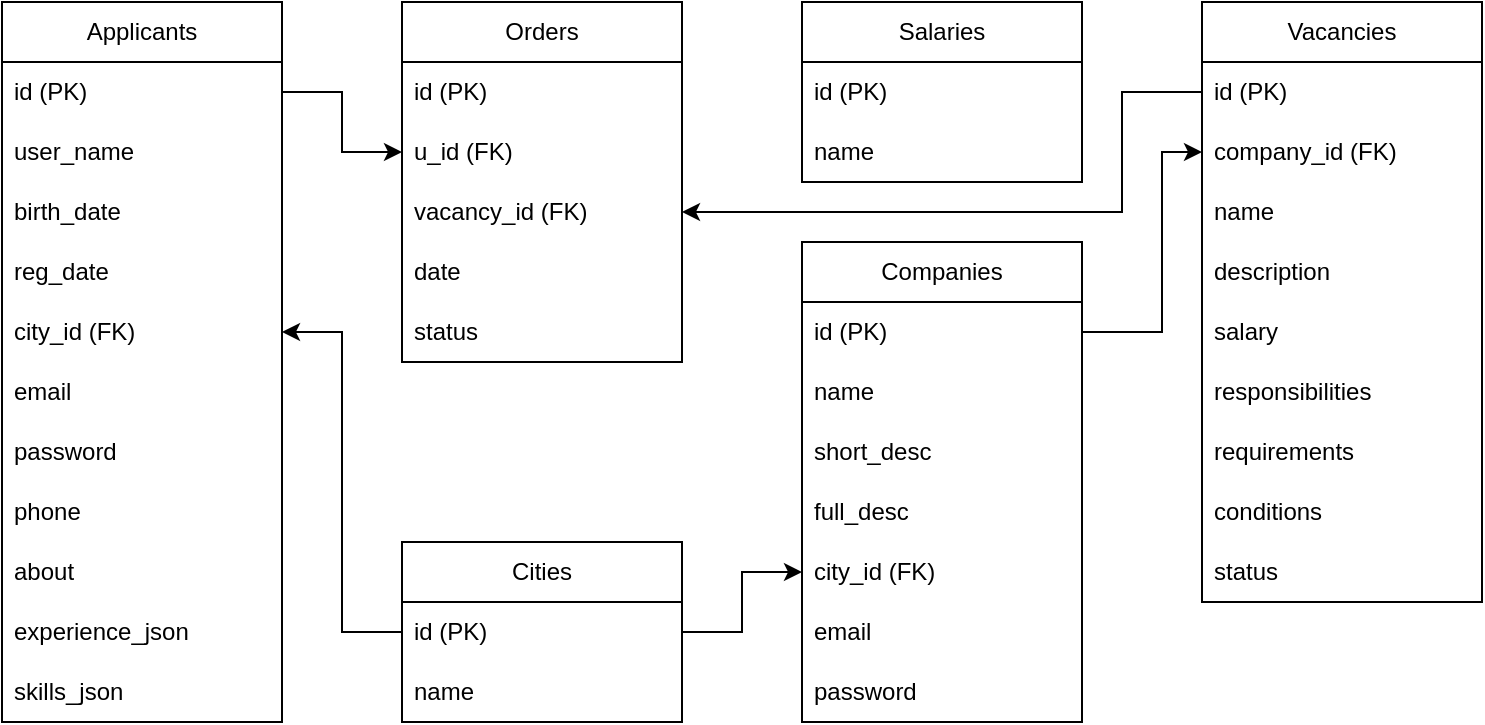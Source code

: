 <mxfile version="27.0.5">
  <diagram name="Страница — 1" id="dsvYQrkAPo9mKPUKMOly">
    <mxGraphModel dx="1042" dy="660" grid="0" gridSize="10" guides="1" tooltips="1" connect="1" arrows="1" fold="1" page="1" pageScale="1" pageWidth="1169" pageHeight="827" math="0" shadow="0">
      <root>
        <mxCell id="0" />
        <mxCell id="1" parent="0" />
        <mxCell id="5_xkbFRcTsTj1tmau69A-1" value="Applicants" style="swimlane;fontStyle=0;childLayout=stackLayout;horizontal=1;startSize=30;horizontalStack=0;resizeParent=1;resizeParentMax=0;resizeLast=0;collapsible=1;marginBottom=0;whiteSpace=wrap;html=1;" vertex="1" parent="1">
          <mxGeometry x="40" y="40" width="140" height="360" as="geometry" />
        </mxCell>
        <mxCell id="5_xkbFRcTsTj1tmau69A-2" value="id (PK)" style="text;strokeColor=none;fillColor=none;align=left;verticalAlign=middle;spacingLeft=4;spacingRight=4;overflow=hidden;points=[[0,0.5],[1,0.5]];portConstraint=eastwest;rotatable=0;whiteSpace=wrap;html=1;" vertex="1" parent="5_xkbFRcTsTj1tmau69A-1">
          <mxGeometry y="30" width="140" height="30" as="geometry" />
        </mxCell>
        <mxCell id="5_xkbFRcTsTj1tmau69A-3" value="user_name" style="text;strokeColor=none;fillColor=none;align=left;verticalAlign=middle;spacingLeft=4;spacingRight=4;overflow=hidden;points=[[0,0.5],[1,0.5]];portConstraint=eastwest;rotatable=0;whiteSpace=wrap;html=1;" vertex="1" parent="5_xkbFRcTsTj1tmau69A-1">
          <mxGeometry y="60" width="140" height="30" as="geometry" />
        </mxCell>
        <mxCell id="5_xkbFRcTsTj1tmau69A-4" value="birth_date" style="text;strokeColor=none;fillColor=none;align=left;verticalAlign=middle;spacingLeft=4;spacingRight=4;overflow=hidden;points=[[0,0.5],[1,0.5]];portConstraint=eastwest;rotatable=0;whiteSpace=wrap;html=1;" vertex="1" parent="5_xkbFRcTsTj1tmau69A-1">
          <mxGeometry y="90" width="140" height="30" as="geometry" />
        </mxCell>
        <mxCell id="5_xkbFRcTsTj1tmau69A-5" value="reg_date" style="text;strokeColor=none;fillColor=none;align=left;verticalAlign=middle;spacingLeft=4;spacingRight=4;overflow=hidden;points=[[0,0.5],[1,0.5]];portConstraint=eastwest;rotatable=0;whiteSpace=wrap;html=1;" vertex="1" parent="5_xkbFRcTsTj1tmau69A-1">
          <mxGeometry y="120" width="140" height="30" as="geometry" />
        </mxCell>
        <mxCell id="5_xkbFRcTsTj1tmau69A-6" value="city_id (FK)" style="text;strokeColor=none;fillColor=none;align=left;verticalAlign=middle;spacingLeft=4;spacingRight=4;overflow=hidden;points=[[0,0.5],[1,0.5]];portConstraint=eastwest;rotatable=0;whiteSpace=wrap;html=1;" vertex="1" parent="5_xkbFRcTsTj1tmau69A-1">
          <mxGeometry y="150" width="140" height="30" as="geometry" />
        </mxCell>
        <mxCell id="5_xkbFRcTsTj1tmau69A-7" value="email" style="text;strokeColor=none;fillColor=none;align=left;verticalAlign=middle;spacingLeft=4;spacingRight=4;overflow=hidden;points=[[0,0.5],[1,0.5]];portConstraint=eastwest;rotatable=0;whiteSpace=wrap;html=1;" vertex="1" parent="5_xkbFRcTsTj1tmau69A-1">
          <mxGeometry y="180" width="140" height="30" as="geometry" />
        </mxCell>
        <mxCell id="5_xkbFRcTsTj1tmau69A-8" value="password" style="text;strokeColor=none;fillColor=none;align=left;verticalAlign=middle;spacingLeft=4;spacingRight=4;overflow=hidden;points=[[0,0.5],[1,0.5]];portConstraint=eastwest;rotatable=0;whiteSpace=wrap;html=1;" vertex="1" parent="5_xkbFRcTsTj1tmau69A-1">
          <mxGeometry y="210" width="140" height="30" as="geometry" />
        </mxCell>
        <mxCell id="5_xkbFRcTsTj1tmau69A-9" value="phone" style="text;strokeColor=none;fillColor=none;align=left;verticalAlign=middle;spacingLeft=4;spacingRight=4;overflow=hidden;points=[[0,0.5],[1,0.5]];portConstraint=eastwest;rotatable=0;whiteSpace=wrap;html=1;" vertex="1" parent="5_xkbFRcTsTj1tmau69A-1">
          <mxGeometry y="240" width="140" height="30" as="geometry" />
        </mxCell>
        <mxCell id="5_xkbFRcTsTj1tmau69A-12" value="about" style="text;strokeColor=none;fillColor=none;align=left;verticalAlign=middle;spacingLeft=4;spacingRight=4;overflow=hidden;points=[[0,0.5],[1,0.5]];portConstraint=eastwest;rotatable=0;whiteSpace=wrap;html=1;" vertex="1" parent="5_xkbFRcTsTj1tmau69A-1">
          <mxGeometry y="270" width="140" height="30" as="geometry" />
        </mxCell>
        <mxCell id="5_xkbFRcTsTj1tmau69A-14" value="experience_json" style="text;strokeColor=none;fillColor=none;align=left;verticalAlign=middle;spacingLeft=4;spacingRight=4;overflow=hidden;points=[[0,0.5],[1,0.5]];portConstraint=eastwest;rotatable=0;whiteSpace=wrap;html=1;" vertex="1" parent="5_xkbFRcTsTj1tmau69A-1">
          <mxGeometry y="300" width="140" height="30" as="geometry" />
        </mxCell>
        <mxCell id="5_xkbFRcTsTj1tmau69A-11" value="skills_json" style="text;strokeColor=none;fillColor=none;align=left;verticalAlign=middle;spacingLeft=4;spacingRight=4;overflow=hidden;points=[[0,0.5],[1,0.5]];portConstraint=eastwest;rotatable=0;whiteSpace=wrap;html=1;" vertex="1" parent="5_xkbFRcTsTj1tmau69A-1">
          <mxGeometry y="330" width="140" height="30" as="geometry" />
        </mxCell>
        <mxCell id="5_xkbFRcTsTj1tmau69A-15" value="Cities" style="swimlane;fontStyle=0;childLayout=stackLayout;horizontal=1;startSize=30;horizontalStack=0;resizeParent=1;resizeParentMax=0;resizeLast=0;collapsible=1;marginBottom=0;whiteSpace=wrap;html=1;" vertex="1" parent="1">
          <mxGeometry x="240" y="310" width="140" height="90" as="geometry" />
        </mxCell>
        <mxCell id="5_xkbFRcTsTj1tmau69A-16" value="id (PK)" style="text;strokeColor=none;fillColor=none;align=left;verticalAlign=middle;spacingLeft=4;spacingRight=4;overflow=hidden;points=[[0,0.5],[1,0.5]];portConstraint=eastwest;rotatable=0;whiteSpace=wrap;html=1;" vertex="1" parent="5_xkbFRcTsTj1tmau69A-15">
          <mxGeometry y="30" width="140" height="30" as="geometry" />
        </mxCell>
        <mxCell id="5_xkbFRcTsTj1tmau69A-17" value="name" style="text;strokeColor=none;fillColor=none;align=left;verticalAlign=middle;spacingLeft=4;spacingRight=4;overflow=hidden;points=[[0,0.5],[1,0.5]];portConstraint=eastwest;rotatable=0;whiteSpace=wrap;html=1;" vertex="1" parent="5_xkbFRcTsTj1tmau69A-15">
          <mxGeometry y="60" width="140" height="30" as="geometry" />
        </mxCell>
        <mxCell id="5_xkbFRcTsTj1tmau69A-19" style="edgeStyle=orthogonalEdgeStyle;rounded=0;orthogonalLoop=1;jettySize=auto;html=1;exitX=0;exitY=0.5;exitDx=0;exitDy=0;" edge="1" parent="1" source="5_xkbFRcTsTj1tmau69A-16" target="5_xkbFRcTsTj1tmau69A-6">
          <mxGeometry relative="1" as="geometry" />
        </mxCell>
        <mxCell id="5_xkbFRcTsTj1tmau69A-20" value="Companies" style="swimlane;fontStyle=0;childLayout=stackLayout;horizontal=1;startSize=30;horizontalStack=0;resizeParent=1;resizeParentMax=0;resizeLast=0;collapsible=1;marginBottom=0;whiteSpace=wrap;html=1;" vertex="1" parent="1">
          <mxGeometry x="440" y="160" width="140" height="240" as="geometry" />
        </mxCell>
        <mxCell id="5_xkbFRcTsTj1tmau69A-21" value="id (PK)" style="text;strokeColor=none;fillColor=none;align=left;verticalAlign=middle;spacingLeft=4;spacingRight=4;overflow=hidden;points=[[0,0.5],[1,0.5]];portConstraint=eastwest;rotatable=0;whiteSpace=wrap;html=1;" vertex="1" parent="5_xkbFRcTsTj1tmau69A-20">
          <mxGeometry y="30" width="140" height="30" as="geometry" />
        </mxCell>
        <mxCell id="5_xkbFRcTsTj1tmau69A-22" value="name" style="text;strokeColor=none;fillColor=none;align=left;verticalAlign=middle;spacingLeft=4;spacingRight=4;overflow=hidden;points=[[0,0.5],[1,0.5]];portConstraint=eastwest;rotatable=0;whiteSpace=wrap;html=1;" vertex="1" parent="5_xkbFRcTsTj1tmau69A-20">
          <mxGeometry y="60" width="140" height="30" as="geometry" />
        </mxCell>
        <mxCell id="5_xkbFRcTsTj1tmau69A-23" value="short_desc" style="text;strokeColor=none;fillColor=none;align=left;verticalAlign=middle;spacingLeft=4;spacingRight=4;overflow=hidden;points=[[0,0.5],[1,0.5]];portConstraint=eastwest;rotatable=0;whiteSpace=wrap;html=1;" vertex="1" parent="5_xkbFRcTsTj1tmau69A-20">
          <mxGeometry y="90" width="140" height="30" as="geometry" />
        </mxCell>
        <mxCell id="5_xkbFRcTsTj1tmau69A-25" value="full_desc" style="text;strokeColor=none;fillColor=none;align=left;verticalAlign=middle;spacingLeft=4;spacingRight=4;overflow=hidden;points=[[0,0.5],[1,0.5]];portConstraint=eastwest;rotatable=0;whiteSpace=wrap;html=1;" vertex="1" parent="5_xkbFRcTsTj1tmau69A-20">
          <mxGeometry y="120" width="140" height="30" as="geometry" />
        </mxCell>
        <mxCell id="5_xkbFRcTsTj1tmau69A-27" value="city_id (FK)" style="text;strokeColor=none;fillColor=none;align=left;verticalAlign=middle;spacingLeft=4;spacingRight=4;overflow=hidden;points=[[0,0.5],[1,0.5]];portConstraint=eastwest;rotatable=0;whiteSpace=wrap;html=1;" vertex="1" parent="5_xkbFRcTsTj1tmau69A-20">
          <mxGeometry y="150" width="140" height="30" as="geometry" />
        </mxCell>
        <mxCell id="5_xkbFRcTsTj1tmau69A-29" value="email" style="text;strokeColor=none;fillColor=none;align=left;verticalAlign=middle;spacingLeft=4;spacingRight=4;overflow=hidden;points=[[0,0.5],[1,0.5]];portConstraint=eastwest;rotatable=0;whiteSpace=wrap;html=1;" vertex="1" parent="5_xkbFRcTsTj1tmau69A-20">
          <mxGeometry y="180" width="140" height="30" as="geometry" />
        </mxCell>
        <mxCell id="5_xkbFRcTsTj1tmau69A-28" value="password" style="text;strokeColor=none;fillColor=none;align=left;verticalAlign=middle;spacingLeft=4;spacingRight=4;overflow=hidden;points=[[0,0.5],[1,0.5]];portConstraint=eastwest;rotatable=0;whiteSpace=wrap;html=1;" vertex="1" parent="5_xkbFRcTsTj1tmau69A-20">
          <mxGeometry y="210" width="140" height="30" as="geometry" />
        </mxCell>
        <mxCell id="5_xkbFRcTsTj1tmau69A-30" value="Vacancies" style="swimlane;fontStyle=0;childLayout=stackLayout;horizontal=1;startSize=30;horizontalStack=0;resizeParent=1;resizeParentMax=0;resizeLast=0;collapsible=1;marginBottom=0;whiteSpace=wrap;html=1;" vertex="1" parent="1">
          <mxGeometry x="640" y="40" width="140" height="300" as="geometry" />
        </mxCell>
        <mxCell id="5_xkbFRcTsTj1tmau69A-31" value="id (PK)" style="text;strokeColor=none;fillColor=none;align=left;verticalAlign=middle;spacingLeft=4;spacingRight=4;overflow=hidden;points=[[0,0.5],[1,0.5]];portConstraint=eastwest;rotatable=0;whiteSpace=wrap;html=1;" vertex="1" parent="5_xkbFRcTsTj1tmau69A-30">
          <mxGeometry y="30" width="140" height="30" as="geometry" />
        </mxCell>
        <mxCell id="5_xkbFRcTsTj1tmau69A-39" value="company_id (FK)" style="text;strokeColor=none;fillColor=none;align=left;verticalAlign=middle;spacingLeft=4;spacingRight=4;overflow=hidden;points=[[0,0.5],[1,0.5]];portConstraint=eastwest;rotatable=0;whiteSpace=wrap;html=1;" vertex="1" parent="5_xkbFRcTsTj1tmau69A-30">
          <mxGeometry y="60" width="140" height="30" as="geometry" />
        </mxCell>
        <mxCell id="5_xkbFRcTsTj1tmau69A-32" value="name" style="text;strokeColor=none;fillColor=none;align=left;verticalAlign=middle;spacingLeft=4;spacingRight=4;overflow=hidden;points=[[0,0.5],[1,0.5]];portConstraint=eastwest;rotatable=0;whiteSpace=wrap;html=1;" vertex="1" parent="5_xkbFRcTsTj1tmau69A-30">
          <mxGeometry y="90" width="140" height="30" as="geometry" />
        </mxCell>
        <mxCell id="5_xkbFRcTsTj1tmau69A-33" value="description" style="text;strokeColor=none;fillColor=none;align=left;verticalAlign=middle;spacingLeft=4;spacingRight=4;overflow=hidden;points=[[0,0.5],[1,0.5]];portConstraint=eastwest;rotatable=0;whiteSpace=wrap;html=1;" vertex="1" parent="5_xkbFRcTsTj1tmau69A-30">
          <mxGeometry y="120" width="140" height="30" as="geometry" />
        </mxCell>
        <mxCell id="5_xkbFRcTsTj1tmau69A-34" value="salary" style="text;strokeColor=none;fillColor=none;align=left;verticalAlign=middle;spacingLeft=4;spacingRight=4;overflow=hidden;points=[[0,0.5],[1,0.5]];portConstraint=eastwest;rotatable=0;whiteSpace=wrap;html=1;" vertex="1" parent="5_xkbFRcTsTj1tmau69A-30">
          <mxGeometry y="150" width="140" height="30" as="geometry" />
        </mxCell>
        <mxCell id="5_xkbFRcTsTj1tmau69A-35" value="responsibilities" style="text;strokeColor=none;fillColor=none;align=left;verticalAlign=middle;spacingLeft=4;spacingRight=4;overflow=hidden;points=[[0,0.5],[1,0.5]];portConstraint=eastwest;rotatable=0;whiteSpace=wrap;html=1;" vertex="1" parent="5_xkbFRcTsTj1tmau69A-30">
          <mxGeometry y="180" width="140" height="30" as="geometry" />
        </mxCell>
        <mxCell id="5_xkbFRcTsTj1tmau69A-36" value="requirements" style="text;strokeColor=none;fillColor=none;align=left;verticalAlign=middle;spacingLeft=4;spacingRight=4;overflow=hidden;points=[[0,0.5],[1,0.5]];portConstraint=eastwest;rotatable=0;whiteSpace=wrap;html=1;" vertex="1" parent="5_xkbFRcTsTj1tmau69A-30">
          <mxGeometry y="210" width="140" height="30" as="geometry" />
        </mxCell>
        <mxCell id="5_xkbFRcTsTj1tmau69A-37" value="conditions" style="text;strokeColor=none;fillColor=none;align=left;verticalAlign=middle;spacingLeft=4;spacingRight=4;overflow=hidden;points=[[0,0.5],[1,0.5]];portConstraint=eastwest;rotatable=0;whiteSpace=wrap;html=1;" vertex="1" parent="5_xkbFRcTsTj1tmau69A-30">
          <mxGeometry y="240" width="140" height="30" as="geometry" />
        </mxCell>
        <mxCell id="5_xkbFRcTsTj1tmau69A-42" value="status" style="text;strokeColor=none;fillColor=none;align=left;verticalAlign=middle;spacingLeft=4;spacingRight=4;overflow=hidden;points=[[0,0.5],[1,0.5]];portConstraint=eastwest;rotatable=0;whiteSpace=wrap;html=1;" vertex="1" parent="5_xkbFRcTsTj1tmau69A-30">
          <mxGeometry y="270" width="140" height="30" as="geometry" />
        </mxCell>
        <mxCell id="5_xkbFRcTsTj1tmau69A-38" style="edgeStyle=orthogonalEdgeStyle;rounded=0;orthogonalLoop=1;jettySize=auto;html=1;exitX=1;exitY=0.5;exitDx=0;exitDy=0;" edge="1" parent="1" source="5_xkbFRcTsTj1tmau69A-16" target="5_xkbFRcTsTj1tmau69A-27">
          <mxGeometry relative="1" as="geometry" />
        </mxCell>
        <mxCell id="5_xkbFRcTsTj1tmau69A-40" style="edgeStyle=orthogonalEdgeStyle;rounded=0;orthogonalLoop=1;jettySize=auto;html=1;exitX=1;exitY=0.5;exitDx=0;exitDy=0;entryX=0;entryY=0.5;entryDx=0;entryDy=0;" edge="1" parent="1" source="5_xkbFRcTsTj1tmau69A-21" target="5_xkbFRcTsTj1tmau69A-39">
          <mxGeometry relative="1" as="geometry">
            <Array as="points">
              <mxPoint x="620" y="205" />
              <mxPoint x="620" y="115" />
            </Array>
          </mxGeometry>
        </mxCell>
        <mxCell id="5_xkbFRcTsTj1tmau69A-43" value="Salaries" style="swimlane;fontStyle=0;childLayout=stackLayout;horizontal=1;startSize=30;horizontalStack=0;resizeParent=1;resizeParentMax=0;resizeLast=0;collapsible=1;marginBottom=0;whiteSpace=wrap;html=1;" vertex="1" parent="1">
          <mxGeometry x="440" y="40" width="140" height="90" as="geometry" />
        </mxCell>
        <mxCell id="5_xkbFRcTsTj1tmau69A-44" value="id (PK)" style="text;strokeColor=none;fillColor=none;align=left;verticalAlign=middle;spacingLeft=4;spacingRight=4;overflow=hidden;points=[[0,0.5],[1,0.5]];portConstraint=eastwest;rotatable=0;whiteSpace=wrap;html=1;" vertex="1" parent="5_xkbFRcTsTj1tmau69A-43">
          <mxGeometry y="30" width="140" height="30" as="geometry" />
        </mxCell>
        <mxCell id="5_xkbFRcTsTj1tmau69A-45" value="name" style="text;strokeColor=none;fillColor=none;align=left;verticalAlign=middle;spacingLeft=4;spacingRight=4;overflow=hidden;points=[[0,0.5],[1,0.5]];portConstraint=eastwest;rotatable=0;whiteSpace=wrap;html=1;" vertex="1" parent="5_xkbFRcTsTj1tmau69A-43">
          <mxGeometry y="60" width="140" height="30" as="geometry" />
        </mxCell>
        <mxCell id="5_xkbFRcTsTj1tmau69A-46" value="Orders" style="swimlane;fontStyle=0;childLayout=stackLayout;horizontal=1;startSize=30;horizontalStack=0;resizeParent=1;resizeParentMax=0;resizeLast=0;collapsible=1;marginBottom=0;whiteSpace=wrap;html=1;" vertex="1" parent="1">
          <mxGeometry x="240" y="40" width="140" height="180" as="geometry" />
        </mxCell>
        <mxCell id="5_xkbFRcTsTj1tmau69A-47" value="id (PK)" style="text;strokeColor=none;fillColor=none;align=left;verticalAlign=middle;spacingLeft=4;spacingRight=4;overflow=hidden;points=[[0,0.5],[1,0.5]];portConstraint=eastwest;rotatable=0;whiteSpace=wrap;html=1;" vertex="1" parent="5_xkbFRcTsTj1tmau69A-46">
          <mxGeometry y="30" width="140" height="30" as="geometry" />
        </mxCell>
        <mxCell id="5_xkbFRcTsTj1tmau69A-48" value="u_id (FK)" style="text;strokeColor=none;fillColor=none;align=left;verticalAlign=middle;spacingLeft=4;spacingRight=4;overflow=hidden;points=[[0,0.5],[1,0.5]];portConstraint=eastwest;rotatable=0;whiteSpace=wrap;html=1;" vertex="1" parent="5_xkbFRcTsTj1tmau69A-46">
          <mxGeometry y="60" width="140" height="30" as="geometry" />
        </mxCell>
        <mxCell id="5_xkbFRcTsTj1tmau69A-49" value="vacancy_id (FK)" style="text;strokeColor=none;fillColor=none;align=left;verticalAlign=middle;spacingLeft=4;spacingRight=4;overflow=hidden;points=[[0,0.5],[1,0.5]];portConstraint=eastwest;rotatable=0;whiteSpace=wrap;html=1;" vertex="1" parent="5_xkbFRcTsTj1tmau69A-46">
          <mxGeometry y="90" width="140" height="30" as="geometry" />
        </mxCell>
        <mxCell id="5_xkbFRcTsTj1tmau69A-50" value="date" style="text;strokeColor=none;fillColor=none;align=left;verticalAlign=middle;spacingLeft=4;spacingRight=4;overflow=hidden;points=[[0,0.5],[1,0.5]];portConstraint=eastwest;rotatable=0;whiteSpace=wrap;html=1;" vertex="1" parent="5_xkbFRcTsTj1tmau69A-46">
          <mxGeometry y="120" width="140" height="30" as="geometry" />
        </mxCell>
        <mxCell id="5_xkbFRcTsTj1tmau69A-51" value="status" style="text;strokeColor=none;fillColor=none;align=left;verticalAlign=middle;spacingLeft=4;spacingRight=4;overflow=hidden;points=[[0,0.5],[1,0.5]];portConstraint=eastwest;rotatable=0;whiteSpace=wrap;html=1;" vertex="1" parent="5_xkbFRcTsTj1tmau69A-46">
          <mxGeometry y="150" width="140" height="30" as="geometry" />
        </mxCell>
        <mxCell id="5_xkbFRcTsTj1tmau69A-52" style="edgeStyle=orthogonalEdgeStyle;rounded=0;orthogonalLoop=1;jettySize=auto;html=1;exitX=0;exitY=0.5;exitDx=0;exitDy=0;entryX=1;entryY=0.5;entryDx=0;entryDy=0;" edge="1" parent="1" source="5_xkbFRcTsTj1tmau69A-31" target="5_xkbFRcTsTj1tmau69A-49">
          <mxGeometry relative="1" as="geometry">
            <Array as="points">
              <mxPoint x="600" y="85" />
              <mxPoint x="600" y="145" />
            </Array>
          </mxGeometry>
        </mxCell>
        <mxCell id="5_xkbFRcTsTj1tmau69A-53" style="edgeStyle=orthogonalEdgeStyle;rounded=0;orthogonalLoop=1;jettySize=auto;html=1;exitX=1;exitY=0.5;exitDx=0;exitDy=0;entryX=0;entryY=0.5;entryDx=0;entryDy=0;" edge="1" parent="1" source="5_xkbFRcTsTj1tmau69A-2" target="5_xkbFRcTsTj1tmau69A-48">
          <mxGeometry relative="1" as="geometry" />
        </mxCell>
      </root>
    </mxGraphModel>
  </diagram>
</mxfile>
